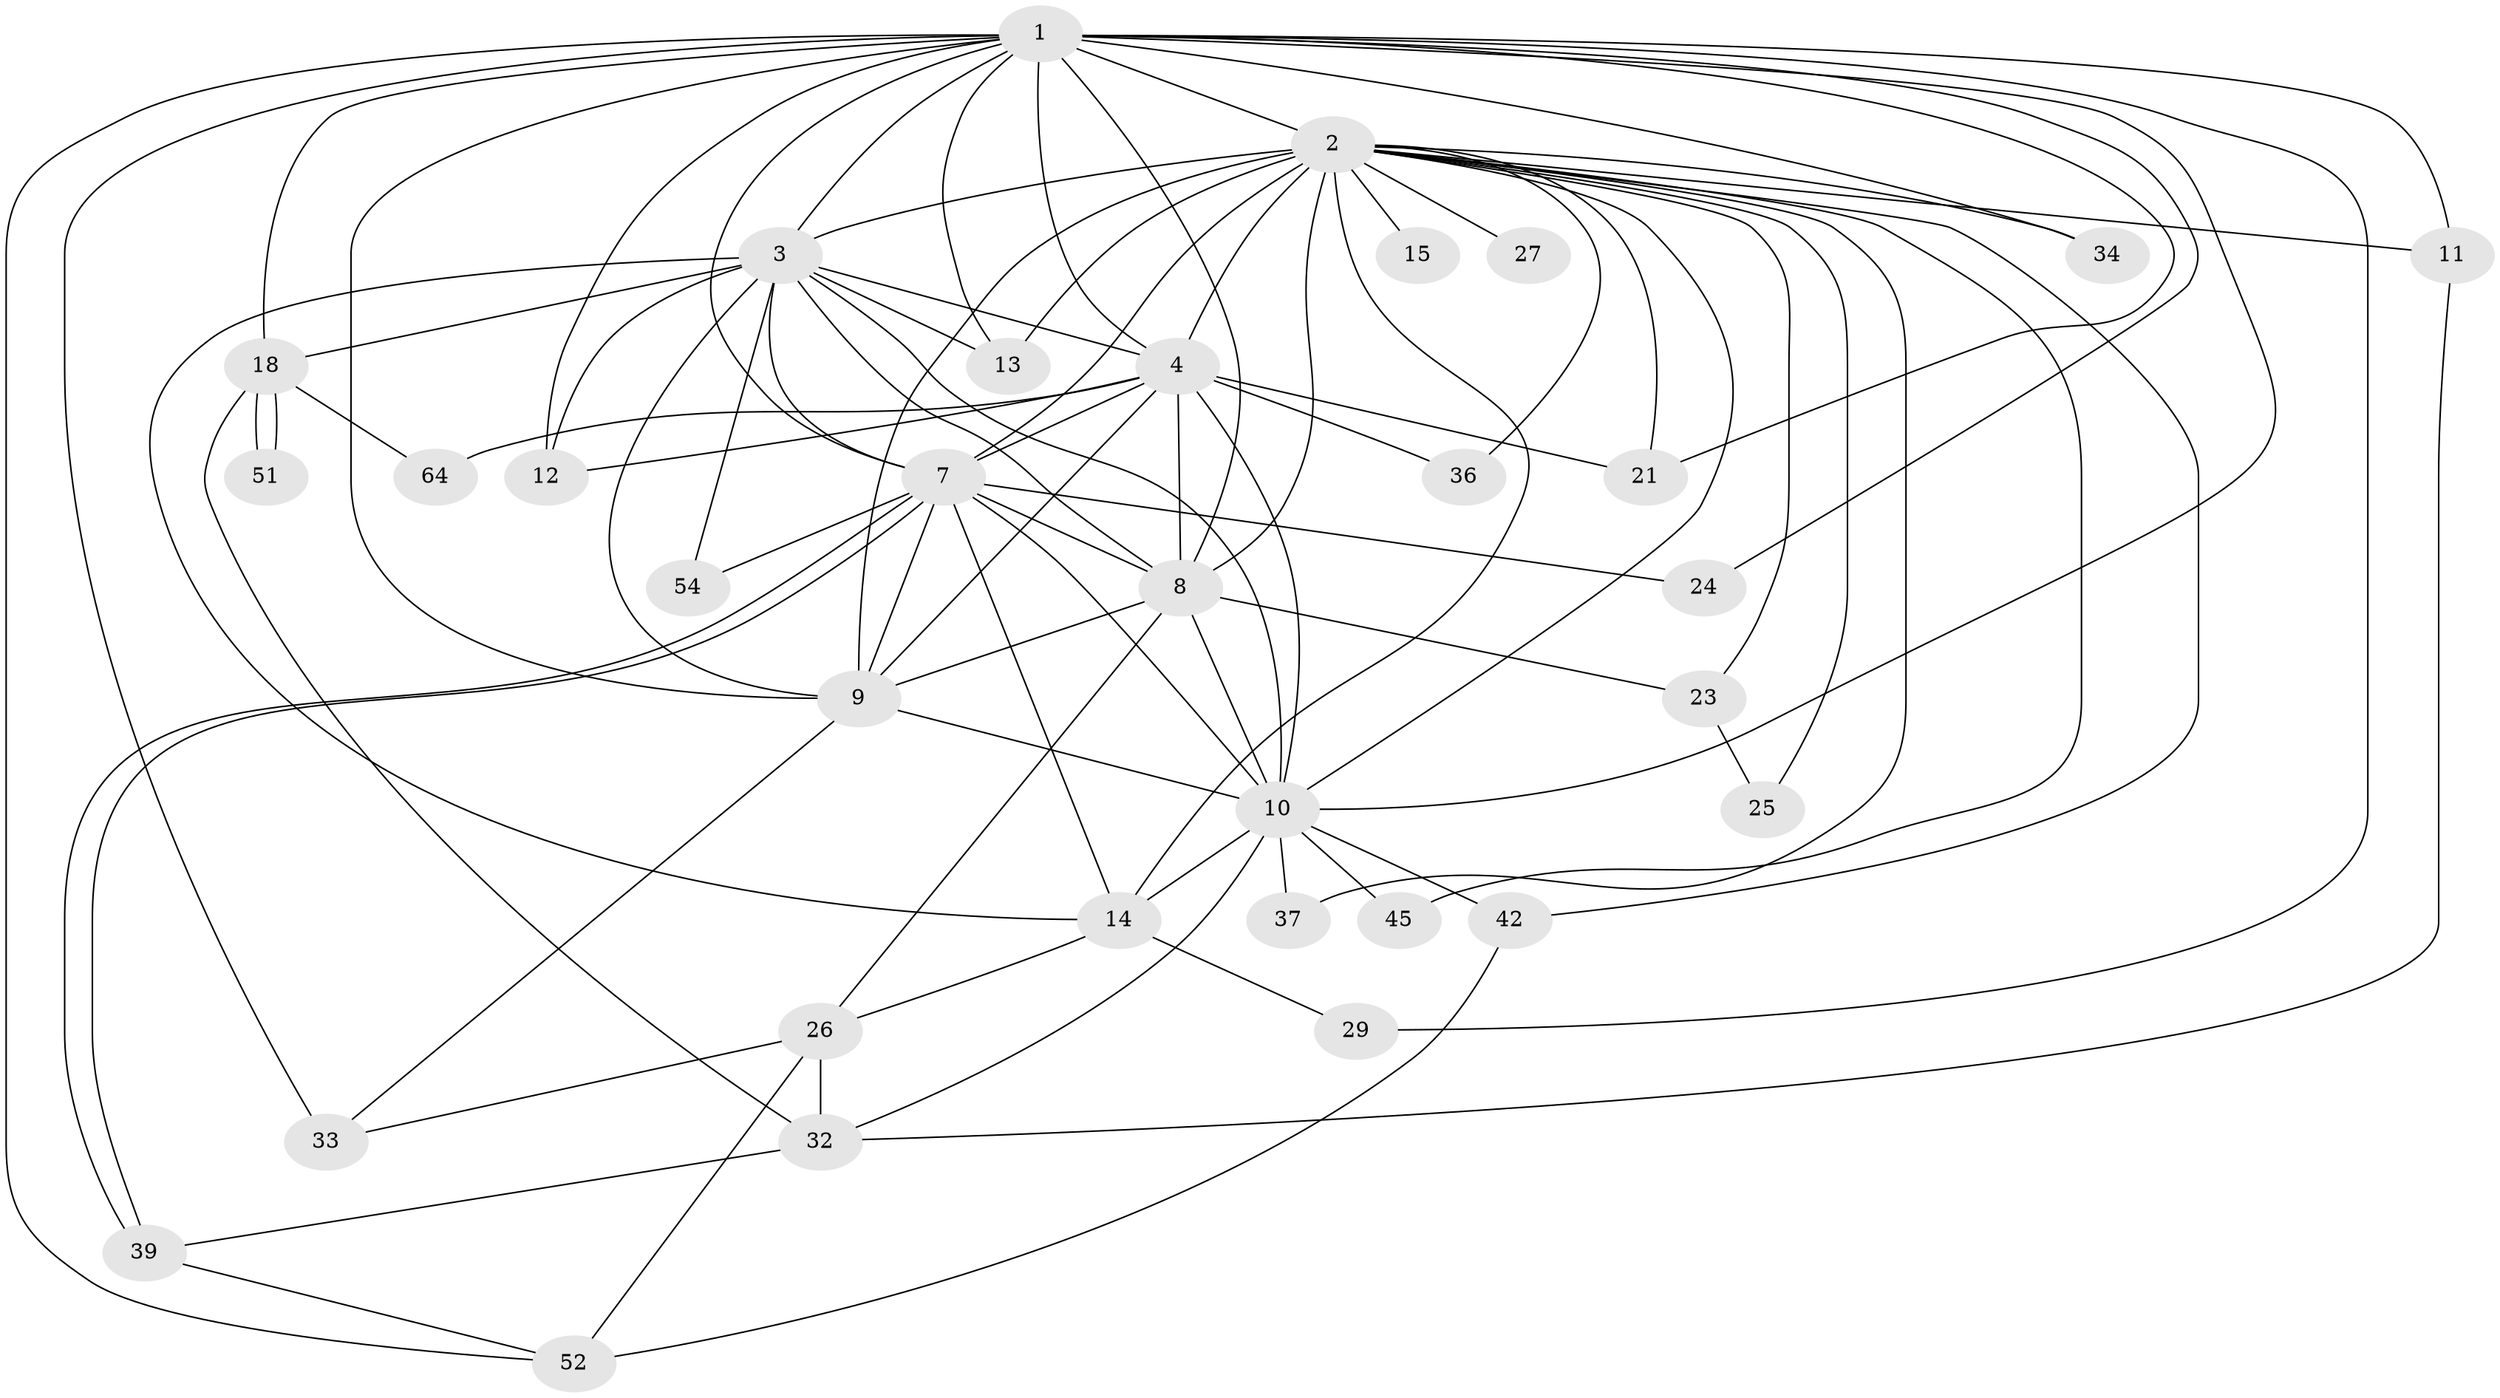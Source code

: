 // original degree distribution, {20: 0.014925373134328358, 22: 0.014925373134328358, 14: 0.014925373134328358, 16: 0.029850746268656716, 17: 0.014925373134328358, 18: 0.029850746268656716, 15: 0.014925373134328358, 12: 0.014925373134328358, 4: 0.08955223880597014, 3: 0.14925373134328357, 6: 0.029850746268656716, 2: 0.5522388059701493, 5: 0.029850746268656716}
// Generated by graph-tools (version 1.1) at 2025/17/03/04/25 18:17:40]
// undirected, 33 vertices, 87 edges
graph export_dot {
graph [start="1"]
  node [color=gray90,style=filled];
  1 [super="+40"];
  2 [super="+6+20"];
  3 [super="+5"];
  4 [super="+30"];
  7;
  8 [super="+19+66+22+43"];
  9;
  10;
  11;
  12 [super="+38+28"];
  13;
  14 [super="+67+17"];
  15;
  18;
  21 [super="+31"];
  23 [super="+46"];
  24;
  25;
  26;
  27 [super="+47"];
  29;
  32 [super="+57+62+41"];
  33 [super="+49"];
  34;
  36 [super="+44"];
  37;
  39 [super="+60"];
  42;
  45;
  51;
  52 [super="+56"];
  54;
  64;
  1 -- 2 [weight=2];
  1 -- 3 [weight=2];
  1 -- 4;
  1 -- 7;
  1 -- 8 [weight=2];
  1 -- 9;
  1 -- 10;
  1 -- 13;
  1 -- 18;
  1 -- 21;
  1 -- 24;
  1 -- 29;
  1 -- 33;
  1 -- 34;
  1 -- 52;
  1 -- 11;
  1 -- 12;
  2 -- 3 [weight=6];
  2 -- 4 [weight=2];
  2 -- 7 [weight=3];
  2 -- 8 [weight=3];
  2 -- 9 [weight=3];
  2 -- 10 [weight=3];
  2 -- 11 [weight=2];
  2 -- 13;
  2 -- 14;
  2 -- 15 [weight=2];
  2 -- 25;
  2 -- 27 [weight=3];
  2 -- 34;
  2 -- 36 [weight=2];
  2 -- 37;
  2 -- 42;
  2 -- 23 [weight=2];
  2 -- 45;
  2 -- 21;
  3 -- 4 [weight=3];
  3 -- 7 [weight=3];
  3 -- 8 [weight=3];
  3 -- 9 [weight=2];
  3 -- 10 [weight=3];
  3 -- 12 [weight=2];
  3 -- 18;
  3 -- 54;
  3 -- 13;
  3 -- 14;
  4 -- 7 [weight=2];
  4 -- 8;
  4 -- 9;
  4 -- 10;
  4 -- 36;
  4 -- 64;
  4 -- 21;
  4 -- 12 [weight=2];
  7 -- 8 [weight=2];
  7 -- 9;
  7 -- 10;
  7 -- 24;
  7 -- 39;
  7 -- 39;
  7 -- 54;
  7 -- 14;
  8 -- 9 [weight=2];
  8 -- 10;
  8 -- 26;
  8 -- 23;
  9 -- 10;
  9 -- 33;
  10 -- 14;
  10 -- 37;
  10 -- 42;
  10 -- 45;
  10 -- 32;
  11 -- 32;
  14 -- 26;
  14 -- 29;
  18 -- 32;
  18 -- 51;
  18 -- 51;
  18 -- 64;
  23 -- 25;
  26 -- 32;
  26 -- 52;
  26 -- 33;
  32 -- 39;
  39 -- 52;
  42 -- 52;
}
